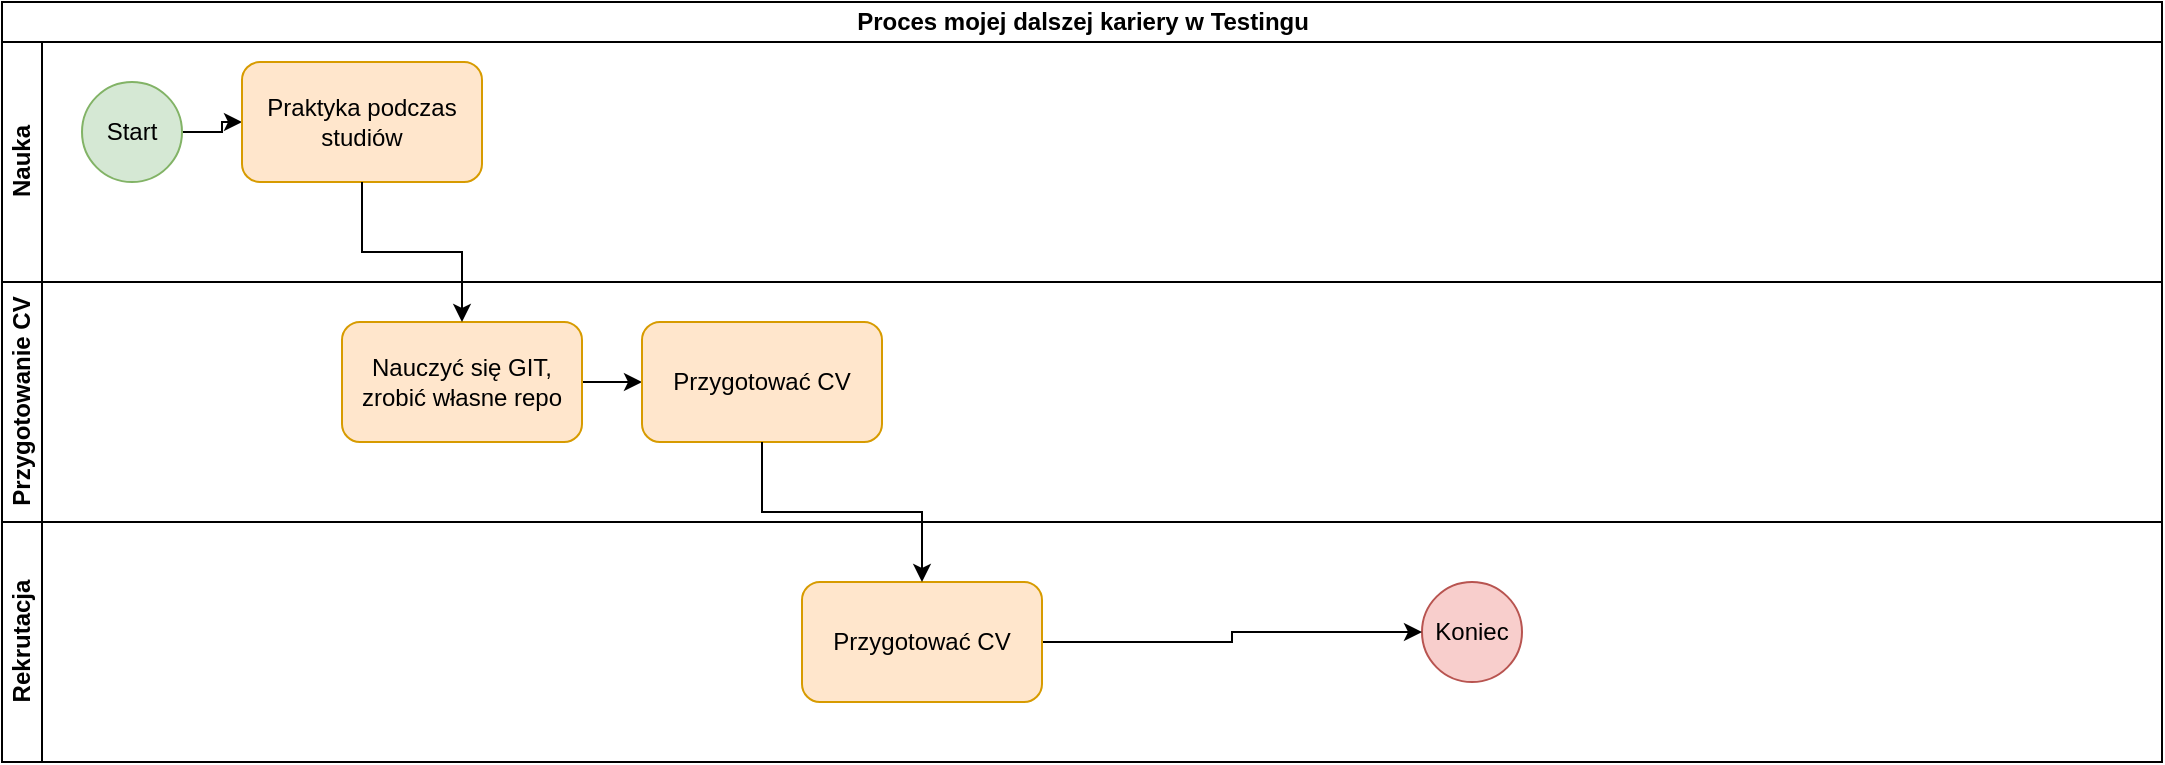 <mxfile version="21.2.1" type="github">
  <diagram name="Strona-1" id="wXcndjXiBrc1prwJTaua">
    <mxGraphModel dx="794" dy="1639" grid="1" gridSize="10" guides="1" tooltips="1" connect="1" arrows="1" fold="1" page="1" pageScale="1" pageWidth="827" pageHeight="1169" math="0" shadow="0">
      <root>
        <mxCell id="0" />
        <mxCell id="1" parent="0" />
        <mxCell id="4HXkMywtWw89xqYueD38-3" value="Proces mojej dalszej kariery w Testingu" style="swimlane;childLayout=stackLayout;resizeParent=1;resizeParentMax=0;horizontal=1;startSize=20;horizontalStack=0;html=1;" vertex="1" parent="1">
          <mxGeometry y="-80" width="1080" height="380" as="geometry" />
        </mxCell>
        <mxCell id="4HXkMywtWw89xqYueD38-4" value="Nauka" style="swimlane;startSize=20;horizontal=0;html=1;" vertex="1" parent="4HXkMywtWw89xqYueD38-3">
          <mxGeometry y="20" width="1080" height="120" as="geometry" />
        </mxCell>
        <mxCell id="4HXkMywtWw89xqYueD38-17" value="" style="edgeStyle=orthogonalEdgeStyle;rounded=0;orthogonalLoop=1;jettySize=auto;html=1;" edge="1" parent="4HXkMywtWw89xqYueD38-4" source="4HXkMywtWw89xqYueD38-7" target="4HXkMywtWw89xqYueD38-13">
          <mxGeometry relative="1" as="geometry" />
        </mxCell>
        <mxCell id="4HXkMywtWw89xqYueD38-7" value="Start" style="ellipse;whiteSpace=wrap;html=1;aspect=fixed;fillColor=#d5e8d4;strokeColor=#82b366;" vertex="1" parent="4HXkMywtWw89xqYueD38-4">
          <mxGeometry x="40" y="20" width="50" height="50" as="geometry" />
        </mxCell>
        <mxCell id="4HXkMywtWw89xqYueD38-13" value="Praktyka podczas studiów" style="rounded=1;whiteSpace=wrap;html=1;fillColor=#ffe6cc;strokeColor=#d79b00;" vertex="1" parent="4HXkMywtWw89xqYueD38-4">
          <mxGeometry x="120" y="10" width="120" height="60" as="geometry" />
        </mxCell>
        <mxCell id="4HXkMywtWw89xqYueD38-5" value="Przygotowanie CV" style="swimlane;startSize=20;horizontal=0;html=1;" vertex="1" parent="4HXkMywtWw89xqYueD38-3">
          <mxGeometry y="140" width="1080" height="120" as="geometry" />
        </mxCell>
        <mxCell id="4HXkMywtWw89xqYueD38-19" value="" style="edgeStyle=orthogonalEdgeStyle;rounded=0;orthogonalLoop=1;jettySize=auto;html=1;" edge="1" parent="4HXkMywtWw89xqYueD38-5" source="4HXkMywtWw89xqYueD38-14" target="4HXkMywtWw89xqYueD38-15">
          <mxGeometry relative="1" as="geometry" />
        </mxCell>
        <mxCell id="4HXkMywtWw89xqYueD38-14" value="Nauczyć się GIT,&lt;br&gt;zrobić własne repo" style="rounded=1;whiteSpace=wrap;html=1;fillColor=#ffe6cc;strokeColor=#d79b00;" vertex="1" parent="4HXkMywtWw89xqYueD38-5">
          <mxGeometry x="170" y="20" width="120" height="60" as="geometry" />
        </mxCell>
        <mxCell id="4HXkMywtWw89xqYueD38-15" value="Przygotować CV" style="rounded=1;whiteSpace=wrap;html=1;fillColor=#ffe6cc;strokeColor=#d79b00;" vertex="1" parent="4HXkMywtWw89xqYueD38-5">
          <mxGeometry x="320" y="20" width="120" height="60" as="geometry" />
        </mxCell>
        <mxCell id="4HXkMywtWw89xqYueD38-6" value="Rekrutacja" style="swimlane;startSize=20;horizontal=0;html=1;" vertex="1" parent="4HXkMywtWw89xqYueD38-3">
          <mxGeometry y="260" width="1080" height="120" as="geometry" />
        </mxCell>
        <mxCell id="4HXkMywtWw89xqYueD38-12" value="Koniec" style="ellipse;whiteSpace=wrap;html=1;aspect=fixed;fillColor=#f8cecc;strokeColor=#b85450;" vertex="1" parent="4HXkMywtWw89xqYueD38-6">
          <mxGeometry x="710" y="30" width="50" height="50" as="geometry" />
        </mxCell>
        <mxCell id="4HXkMywtWw89xqYueD38-21" style="edgeStyle=orthogonalEdgeStyle;rounded=0;orthogonalLoop=1;jettySize=auto;html=1;exitX=1;exitY=0.5;exitDx=0;exitDy=0;entryX=0;entryY=0.5;entryDx=0;entryDy=0;" edge="1" parent="4HXkMywtWw89xqYueD38-6" source="4HXkMywtWw89xqYueD38-16" target="4HXkMywtWw89xqYueD38-12">
          <mxGeometry relative="1" as="geometry" />
        </mxCell>
        <mxCell id="4HXkMywtWw89xqYueD38-16" value="Przygotować CV" style="rounded=1;whiteSpace=wrap;html=1;fillColor=#ffe6cc;strokeColor=#d79b00;" vertex="1" parent="4HXkMywtWw89xqYueD38-6">
          <mxGeometry x="400" y="30" width="120" height="60" as="geometry" />
        </mxCell>
        <mxCell id="4HXkMywtWw89xqYueD38-18" value="" style="edgeStyle=orthogonalEdgeStyle;rounded=0;orthogonalLoop=1;jettySize=auto;html=1;" edge="1" parent="4HXkMywtWw89xqYueD38-3" source="4HXkMywtWw89xqYueD38-13" target="4HXkMywtWw89xqYueD38-14">
          <mxGeometry relative="1" as="geometry" />
        </mxCell>
        <mxCell id="4HXkMywtWw89xqYueD38-20" value="" style="edgeStyle=orthogonalEdgeStyle;rounded=0;orthogonalLoop=1;jettySize=auto;html=1;" edge="1" parent="4HXkMywtWw89xqYueD38-3" source="4HXkMywtWw89xqYueD38-15" target="4HXkMywtWw89xqYueD38-16">
          <mxGeometry relative="1" as="geometry" />
        </mxCell>
      </root>
    </mxGraphModel>
  </diagram>
</mxfile>
